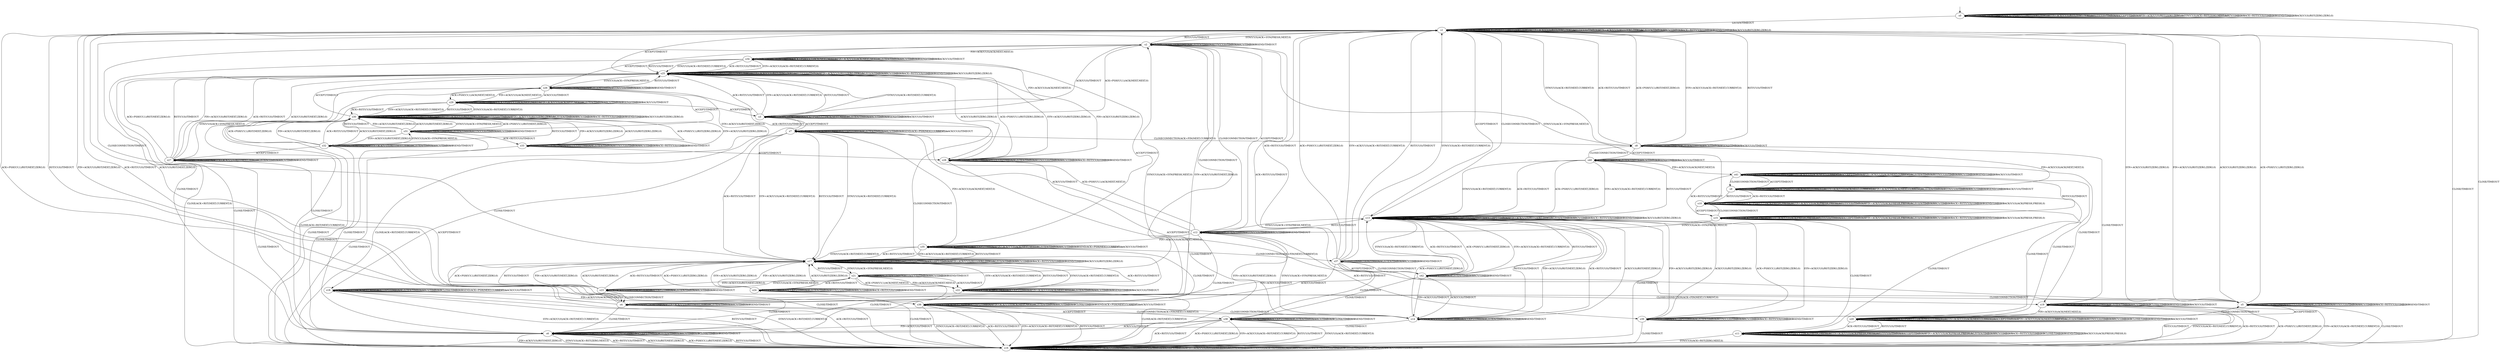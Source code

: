 digraph h8 {
s0 [label="s0"];
s1 [label="s1"];
s16 [label="s16"];
s2 [label="s2"];
s13 [label="s13"];
s3 [label="s3"];
s4 [label="s4"];
s5 [label="s5"];
s6 [label="s6"];
s12 [label="s12"];
s34 [label="s34"];
s7 [label="s7"];
s14 [label="s14"];
s25 [label="s25"];
s39 [label="s39"];
s8 [label="s8"];
s17 [label="s17"];
s18 [label="s18"];
s26 [label="s26"];
s35 [label="s35"];
s9 [label="s9"];
s19 [label="s19"];
s21 [label="s21"];
s27 [label="s27"];
s28 [label="s28"];
s29 [label="s29"];
s36 [label="s36"];
s37 [label="s37"];
s40 [label="s40"];
s10 [label="s10"];
s20 [label="s20"];
s22 [label="s22"];
s23 [label="s23"];
s24 [label="s24"];
s30 [label="s30"];
s38 [label="s38"];
s41 [label="s41"];
s42 [label="s42"];
s11 [label="s11"];
s15 [label="s15"];
s31 [label="s31"];
s32 [label="s32"];
s33 [label="s33"];
s0 -> s0 [label="CLOSECONNECTION/TIMEOUT"];
s0 -> s0 [label="ACK+PSH(V,V,1)/RST(ZERO,ZERO,0)"];
s0 -> s0 [label="SYN+ACK(V,V,0)/RST(ZERO,ZERO,0)"];
s0 -> s0 [label="RST(V,V,0)/TIMEOUT"];
s0 -> s0 [label="ACCEPT/TIMEOUT"];
s0 -> s0 [label="FIN+ACK(V,V,0)/RST(ZERO,ZERO,0)"];
s0 -> s1 [label="LISTEN/TIMEOUT"];
s0 -> s0 [label="SYN(V,V,0)/ACK+RST(ZERO,NEXT,0)"];
s0 -> s0 [label="RCV/TIMEOUT"];
s0 -> s0 [label="ACK+RST(V,V,0)/TIMEOUT"];
s0 -> s16 [label="CLOSE/TIMEOUT"];
s0 -> s0 [label="SEND/TIMEOUT"];
s0 -> s0 [label="ACK(V,V,0)/RST(ZERO,ZERO,0)"];
s1 -> s1 [label="CLOSECONNECTION/TIMEOUT"];
s1 -> s1 [label="ACK+PSH(V,V,1)/RST(ZERO,ZERO,0)"];
s1 -> s1 [label="SYN+ACK(V,V,0)/RST(ZERO,ZERO,0)"];
s1 -> s1 [label="RST(V,V,0)/TIMEOUT"];
s1 -> s13 [label="ACCEPT/TIMEOUT"];
s1 -> s1 [label="FIN+ACK(V,V,0)/RST(ZERO,ZERO,0)"];
s1 -> s1 [label="LISTEN/TIMEOUT"];
s1 -> s2 [label="SYN(V,V,0)/ACK+SYN(FRESH,NEXT,0)"];
s1 -> s1 [label="RCV/TIMEOUT"];
s1 -> s1 [label="ACK+RST(V,V,0)/TIMEOUT"];
s1 -> s16 [label="CLOSE/TIMEOUT"];
s1 -> s1 [label="SEND/TIMEOUT"];
s1 -> s1 [label="ACK(V,V,0)/RST(ZERO,ZERO,0)"];
s16 -> s16 [label="CLOSECONNECTION/TIMEOUT"];
s16 -> s16 [label="ACK+PSH(V,V,1)/RST(ZERO,ZERO,0)"];
s16 -> s16 [label="SYN+ACK(V,V,0)/RST(ZERO,ZERO,0)"];
s16 -> s16 [label="RST(V,V,0)/TIMEOUT"];
s16 -> s16 [label="ACCEPT/TIMEOUT"];
s16 -> s16 [label="FIN+ACK(V,V,0)/RST(ZERO,ZERO,0)"];
s16 -> s16 [label="LISTEN/TIMEOUT"];
s16 -> s16 [label="SYN(V,V,0)/ACK+RST(ZERO,NEXT,0)"];
s16 -> s16 [label="RCV/TIMEOUT"];
s16 -> s16 [label="ACK+RST(V,V,0)/TIMEOUT"];
s16 -> s16 [label="CLOSE/TIMEOUT"];
s16 -> s16 [label="SEND/TIMEOUT"];
s16 -> s16 [label="ACK(V,V,0)/RST(ZERO,ZERO,0)"];
s2 -> s2 [label="CLOSECONNECTION/TIMEOUT"];
s2 -> s3 [label="ACK+PSH(V,V,1)/ACK(NEXT,NEXT,0)"];
s2 -> s4 [label="SYN+ACK(V,V,0)/RST(NEXT,ZERO,0)"];
s2 -> s1 [label="RST(V,V,0)/TIMEOUT"];
s2 -> s12 [label="ACCEPT/TIMEOUT"];
s2 -> s34 [label="FIN+ACK(V,V,0)/ACK(NEXT,NEXT,0)"];
s2 -> s2 [label="LISTEN/TIMEOUT"];
s2 -> s2 [label="SYN(V,V,0)/TIMEOUT"];
s2 -> s2 [label="RCV/TIMEOUT"];
s2 -> s5 [label="ACK+RST(V,V,0)/TIMEOUT"];
s2 -> s6 [label="CLOSE/TIMEOUT"];
s2 -> s2 [label="SEND/TIMEOUT"];
s2 -> s3 [label="ACK(V,V,0)/TIMEOUT"];
s13 -> s1 [label="CLOSECONNECTION/TIMEOUT"];
s13 -> s13 [label="ACK+PSH(V,V,1)/RST(ZERO,ZERO,0)"];
s13 -> s13 [label="SYN+ACK(V,V,0)/RST(ZERO,ZERO,0)"];
s13 -> s13 [label="RST(V,V,0)/TIMEOUT"];
s13 -> s13 [label="ACCEPT/TIMEOUT"];
s13 -> s13 [label="FIN+ACK(V,V,0)/RST(ZERO,ZERO,0)"];
s13 -> s13 [label="LISTEN/TIMEOUT"];
s13 -> s12 [label="SYN(V,V,0)/ACK+SYN(FRESH,NEXT,0)"];
s13 -> s13 [label="RCV/TIMEOUT"];
s13 -> s13 [label="ACK+RST(V,V,0)/TIMEOUT"];
s13 -> s16 [label="CLOSE/TIMEOUT"];
s13 -> s13 [label="SEND/TIMEOUT"];
s13 -> s13 [label="ACK(V,V,0)/RST(ZERO,ZERO,0)"];
s3 -> s3 [label="CLOSECONNECTION/TIMEOUT"];
s3 -> s3 [label="ACK+PSH(V,V,1)/ACK(NEXT,NEXT,0)"];
s3 -> s25 [label="SYN+ACK(V,V,0)/ACK+RST(NEXT,CURRENT,0)"];
s3 -> s25 [label="RST(V,V,0)/TIMEOUT"];
s3 -> s7 [label="ACCEPT/TIMEOUT"];
s3 -> s34 [label="FIN+ACK(V,V,0)/ACK(NEXT,NEXT,0)"];
s3 -> s3 [label="LISTEN/TIMEOUT"];
s3 -> s25 [label="SYN(V,V,0)/ACK+RST(NEXT,CURRENT,0)"];
s3 -> s3 [label="RCV/TIMEOUT"];
s3 -> s25 [label="ACK+RST(V,V,0)/TIMEOUT"];
s3 -> s16 [label="CLOSE/ACK+RST(NEXT,CURRENT,0)"];
s3 -> s3 [label="SEND/TIMEOUT"];
s3 -> s3 [label="ACK(V,V,0)/TIMEOUT"];
s4 -> s4 [label="CLOSECONNECTION/TIMEOUT"];
s4 -> s1 [label="ACK+PSH(V,V,1)/RST(NEXT,ZERO,0)"];
s4 -> s4 [label="SYN+ACK(V,V,0)/RST(NEXT,ZERO,0)"];
s4 -> s1 [label="RST(V,V,0)/TIMEOUT"];
s4 -> s14 [label="ACCEPT/TIMEOUT"];
s4 -> s1 [label="FIN+ACK(V,V,0)/RST(NEXT,ZERO,0)"];
s4 -> s4 [label="LISTEN/TIMEOUT"];
s4 -> s2 [label="SYN(V,V,0)/ACK+SYN(FRESH,NEXT,0)"];
s4 -> s4 [label="RCV/TIMEOUT"];
s4 -> s1 [label="ACK+RST(V,V,0)/TIMEOUT"];
s4 -> s6 [label="CLOSE/TIMEOUT"];
s4 -> s4 [label="SEND/TIMEOUT"];
s4 -> s1 [label="ACK(V,V,0)/RST(NEXT,ZERO,0)"];
s5 -> s5 [label="CLOSECONNECTION/TIMEOUT"];
s5 -> s1 [label="ACK+PSH(V,V,1)/RST(ZERO,ZERO,0)"];
s5 -> s1 [label="SYN+ACK(V,V,0)/RST(ZERO,ZERO,0)"];
s5 -> s5 [label="RST(V,V,0)/TIMEOUT"];
s5 -> s39 [label="ACCEPT/TIMEOUT"];
s5 -> s1 [label="FIN+ACK(V,V,0)/RST(ZERO,ZERO,0)"];
s5 -> s5 [label="LISTEN/TIMEOUT"];
s5 -> s5 [label="SYN(V,V,0)/TIMEOUT"];
s5 -> s5 [label="RCV/TIMEOUT"];
s5 -> s5 [label="ACK+RST(V,V,0)/TIMEOUT"];
s5 -> s16 [label="CLOSE/TIMEOUT"];
s5 -> s5 [label="SEND/TIMEOUT"];
s5 -> s1 [label="ACK(V,V,0)/RST(ZERO,ZERO,0)"];
s6 -> s6 [label="CLOSECONNECTION/TIMEOUT"];
s6 -> s16 [label="ACK+PSH(V,V,1)/RST(NEXT,ZERO,0)"];
s6 -> s6 [label="SYN+ACK(V,V,0)/RST(NEXT,ZERO,0)"];
s6 -> s16 [label="RST(V,V,0)/TIMEOUT"];
s6 -> s6 [label="ACCEPT/TIMEOUT"];
s6 -> s16 [label="FIN+ACK(V,V,0)/RST(NEXT,ZERO,0)"];
s6 -> s6 [label="LISTEN/TIMEOUT"];
s6 -> s16 [label="SYN(V,V,0)/ACK+RST(ZERO,NEXT,0)"];
s6 -> s6 [label="RCV/TIMEOUT"];
s6 -> s16 [label="ACK+RST(V,V,0)/TIMEOUT"];
s6 -> s6 [label="CLOSE/TIMEOUT"];
s6 -> s6 [label="SEND/TIMEOUT"];
s6 -> s16 [label="ACK(V,V,0)/RST(NEXT,ZERO,0)"];
s12 -> s2 [label="CLOSECONNECTION/TIMEOUT"];
s12 -> s7 [label="ACK+PSH(V,V,1)/ACK(NEXT,NEXT,0)"];
s12 -> s14 [label="SYN+ACK(V,V,0)/RST(NEXT,ZERO,0)"];
s12 -> s13 [label="RST(V,V,0)/TIMEOUT"];
s12 -> s12 [label="ACCEPT/TIMEOUT"];
s12 -> s35 [label="FIN+ACK(V,V,0)/ACK(NEXT,NEXT,0)"];
s12 -> s12 [label="LISTEN/TIMEOUT"];
s12 -> s12 [label="SYN(V,V,0)/TIMEOUT"];
s12 -> s12 [label="RCV/TIMEOUT"];
s12 -> s39 [label="ACK+RST(V,V,0)/TIMEOUT"];
s12 -> s6 [label="CLOSE/TIMEOUT"];
s12 -> s12 [label="SEND/TIMEOUT"];
s12 -> s7 [label="ACK(V,V,0)/TIMEOUT"];
s34 -> s34 [label="CLOSECONNECTION/TIMEOUT"];
s34 -> s34 [label="ACK+PSH(V,V,1)/ACK(NEXT,NEXT,0)"];
s34 -> s25 [label="SYN+ACK(V,V,0)/ACK+RST(NEXT,CURRENT,0)"];
s34 -> s25 [label="RST(V,V,0)/TIMEOUT"];
s34 -> s35 [label="ACCEPT/TIMEOUT"];
s34 -> s34 [label="FIN+ACK(V,V,0)/ACK(NEXT,NEXT,0)"];
s34 -> s34 [label="LISTEN/TIMEOUT"];
s34 -> s25 [label="SYN(V,V,0)/ACK+RST(NEXT,CURRENT,0)"];
s34 -> s34 [label="RCV/TIMEOUT"];
s34 -> s25 [label="ACK+RST(V,V,0)/TIMEOUT"];
s34 -> s16 [label="CLOSE/ACK+RST(NEXT,CURRENT,0)"];
s34 -> s34 [label="SEND/TIMEOUT"];
s34 -> s34 [label="ACK(V,V,0)/TIMEOUT"];
s7 -> s8 [label="CLOSECONNECTION/ACK+FIN(NEXT,CURRENT,0)"];
s7 -> s7 [label="ACK+PSH(V,V,1)/ACK(NEXT,NEXT,0)"];
s7 -> s17 [label="SYN+ACK(V,V,0)/ACK+RST(NEXT,CURRENT,0)"];
s7 -> s17 [label="RST(V,V,0)/TIMEOUT"];
s7 -> s7 [label="ACCEPT/TIMEOUT"];
s7 -> s35 [label="FIN+ACK(V,V,0)/ACK(NEXT,NEXT,0)"];
s7 -> s7 [label="LISTEN/TIMEOUT"];
s7 -> s17 [label="SYN(V,V,0)/ACK+RST(NEXT,CURRENT,0)"];
s7 -> s7 [label="RCV/TIMEOUT"];
s7 -> s17 [label="ACK+RST(V,V,0)/TIMEOUT"];
s7 -> s18 [label="CLOSE/TIMEOUT"];
s7 -> s7 [label="SEND/ACK+PSH(NEXT,CURRENT,1)"];
s7 -> s7 [label="ACK(V,V,0)/TIMEOUT"];
s14 -> s4 [label="CLOSECONNECTION/TIMEOUT"];
s14 -> s13 [label="ACK+PSH(V,V,1)/RST(NEXT,ZERO,0)"];
s14 -> s14 [label="SYN+ACK(V,V,0)/RST(NEXT,ZERO,0)"];
s14 -> s13 [label="RST(V,V,0)/TIMEOUT"];
s14 -> s14 [label="ACCEPT/TIMEOUT"];
s14 -> s13 [label="FIN+ACK(V,V,0)/RST(NEXT,ZERO,0)"];
s14 -> s14 [label="LISTEN/TIMEOUT"];
s14 -> s12 [label="SYN(V,V,0)/ACK+SYN(FRESH,NEXT,0)"];
s14 -> s14 [label="RCV/TIMEOUT"];
s14 -> s13 [label="ACK+RST(V,V,0)/TIMEOUT"];
s14 -> s6 [label="CLOSE/TIMEOUT"];
s14 -> s14 [label="SEND/TIMEOUT"];
s14 -> s13 [label="ACK(V,V,0)/RST(NEXT,ZERO,0)"];
s25 -> s25 [label="CLOSECONNECTION/TIMEOUT"];
s25 -> s25 [label="ACK+PSH(V,V,1)/RST(ZERO,ZERO,0)"];
s25 -> s25 [label="SYN+ACK(V,V,0)/RST(ZERO,ZERO,0)"];
s25 -> s25 [label="RST(V,V,0)/TIMEOUT"];
s25 -> s1 [label="ACCEPT/TIMEOUT"];
s25 -> s25 [label="FIN+ACK(V,V,0)/RST(ZERO,ZERO,0)"];
s25 -> s25 [label="LISTEN/TIMEOUT"];
s25 -> s26 [label="SYN(V,V,0)/ACK+SYN(FRESH,NEXT,0)"];
s25 -> s25 [label="RCV/TIMEOUT"];
s25 -> s25 [label="ACK+RST(V,V,0)/TIMEOUT"];
s25 -> s16 [label="CLOSE/TIMEOUT"];
s25 -> s25 [label="SEND/TIMEOUT"];
s25 -> s25 [label="ACK(V,V,0)/RST(ZERO,ZERO,0)"];
s39 -> s5 [label="CLOSECONNECTION/TIMEOUT"];
s39 -> s13 [label="ACK+PSH(V,V,1)/RST(ZERO,ZERO,0)"];
s39 -> s13 [label="SYN+ACK(V,V,0)/RST(ZERO,ZERO,0)"];
s39 -> s39 [label="RST(V,V,0)/TIMEOUT"];
s39 -> s39 [label="ACCEPT/TIMEOUT"];
s39 -> s13 [label="FIN+ACK(V,V,0)/RST(ZERO,ZERO,0)"];
s39 -> s39 [label="LISTEN/TIMEOUT"];
s39 -> s39 [label="SYN(V,V,0)/TIMEOUT"];
s39 -> s39 [label="RCV/TIMEOUT"];
s39 -> s39 [label="ACK+RST(V,V,0)/TIMEOUT"];
s39 -> s16 [label="CLOSE/TIMEOUT"];
s39 -> s39 [label="SEND/TIMEOUT"];
s39 -> s13 [label="ACK(V,V,0)/RST(ZERO,ZERO,0)"];
s8 -> s8 [label="CLOSECONNECTION/TIMEOUT"];
s8 -> s1 [label="ACK+PSH(V,V,1)/RST(NEXT,ZERO,0)"];
s8 -> s1 [label="SYN+ACK(V,V,0)/ACK+RST(NEXT,CURRENT,0)"];
s8 -> s1 [label="RST(V,V,0)/TIMEOUT"];
s8 -> s40 [label="ACCEPT/TIMEOUT"];
s8 -> s9 [label="FIN+ACK(V,V,0)/ACK(NEXT,NEXT,0)"];
s8 -> s8 [label="LISTEN/TIMEOUT"];
s8 -> s1 [label="SYN(V,V,0)/ACK+RST(NEXT,CURRENT,0)"];
s8 -> s8 [label="RCV/TIMEOUT"];
s8 -> s1 [label="ACK+RST(V,V,0)/TIMEOUT"];
s8 -> s19 [label="CLOSE/TIMEOUT"];
s8 -> s8 [label="SEND/TIMEOUT"];
s8 -> s8 [label="ACK(V,V,0)/TIMEOUT"];
s17 -> s1 [label="CLOSECONNECTION/TIMEOUT"];
s17 -> s17 [label="ACK+PSH(V,V,1)/RST(ZERO,ZERO,0)"];
s17 -> s17 [label="SYN+ACK(V,V,0)/RST(ZERO,ZERO,0)"];
s17 -> s17 [label="RST(V,V,0)/TIMEOUT"];
s17 -> s17 [label="ACCEPT/TIMEOUT"];
s17 -> s17 [label="FIN+ACK(V,V,0)/RST(ZERO,ZERO,0)"];
s17 -> s17 [label="LISTEN/TIMEOUT"];
s17 -> s21 [label="SYN(V,V,0)/ACK+SYN(FRESH,NEXT,0)"];
s17 -> s17 [label="RCV/TIMEOUT"];
s17 -> s17 [label="ACK+RST(V,V,0)/TIMEOUT"];
s17 -> s16 [label="CLOSE/TIMEOUT"];
s17 -> s17 [label="SEND/TIMEOUT"];
s17 -> s17 [label="ACK(V,V,0)/RST(ZERO,ZERO,0)"];
s18 -> s19 [label="CLOSECONNECTION/ACK+FIN(NEXT,CURRENT,0)"];
s18 -> s18 [label="ACK+PSH(V,V,1)/ACK(NEXT,NEXT,0)"];
s18 -> s16 [label="SYN+ACK(V,V,0)/ACK+RST(NEXT,CURRENT,0)"];
s18 -> s16 [label="RST(V,V,0)/TIMEOUT"];
s18 -> s18 [label="ACCEPT/TIMEOUT"];
s18 -> s36 [label="FIN+ACK(V,V,0)/ACK(NEXT,NEXT,0)"];
s18 -> s18 [label="LISTEN/TIMEOUT"];
s18 -> s16 [label="SYN(V,V,0)/ACK+RST(NEXT,CURRENT,0)"];
s18 -> s18 [label="RCV/TIMEOUT"];
s18 -> s16 [label="ACK+RST(V,V,0)/TIMEOUT"];
s18 -> s18 [label="CLOSE/TIMEOUT"];
s18 -> s18 [label="SEND/ACK+PSH(NEXT,CURRENT,1)"];
s18 -> s18 [label="ACK(V,V,0)/TIMEOUT"];
s26 -> s26 [label="CLOSECONNECTION/TIMEOUT"];
s26 -> s29 [label="ACK+PSH(V,V,1)/ACK(NEXT,NEXT,0)"];
s26 -> s27 [label="SYN+ACK(V,V,0)/RST(NEXT,ZERO,0)"];
s26 -> s25 [label="RST(V,V,0)/TIMEOUT"];
s26 -> s2 [label="ACCEPT/TIMEOUT"];
s26 -> s29 [label="FIN+ACK(V,V,0)/ACK(NEXT,NEXT,0)"];
s26 -> s26 [label="LISTEN/TIMEOUT"];
s26 -> s26 [label="SYN(V,V,0)/TIMEOUT"];
s26 -> s26 [label="RCV/TIMEOUT"];
s26 -> s28 [label="ACK+RST(V,V,0)/TIMEOUT"];
s26 -> s6 [label="CLOSE/TIMEOUT"];
s26 -> s26 [label="SEND/TIMEOUT"];
s26 -> s29 [label="ACK(V,V,0)/TIMEOUT"];
s35 -> s37 [label="CLOSECONNECTION/ACK+FIN(NEXT,CURRENT,0)"];
s35 -> s35 [label="ACK+PSH(V,V,1)/ACK(NEXT,NEXT,0)"];
s35 -> s17 [label="SYN+ACK(V,V,0)/ACK+RST(NEXT,CURRENT,0)"];
s35 -> s17 [label="RST(V,V,0)/TIMEOUT"];
s35 -> s35 [label="ACCEPT/TIMEOUT"];
s35 -> s35 [label="FIN+ACK(V,V,0)/ACK(NEXT,NEXT,0)"];
s35 -> s35 [label="LISTEN/TIMEOUT"];
s35 -> s17 [label="SYN(V,V,0)/ACK+RST(NEXT,CURRENT,0)"];
s35 -> s35 [label="RCV/TIMEOUT"];
s35 -> s17 [label="ACK+RST(V,V,0)/TIMEOUT"];
s35 -> s36 [label="CLOSE/TIMEOUT"];
s35 -> s35 [label="SEND/ACK+PSH(NEXT,CURRENT,1)"];
s35 -> s35 [label="ACK(V,V,0)/TIMEOUT"];
s9 -> s9 [label="CLOSECONNECTION/TIMEOUT"];
s9 -> s9 [label="ACK+PSH(V,V,1)/ACK(NEXT,CURRENT,0)"];
s9 -> s9 [label="SYN+ACK(V,V,0)/ACK(NEXT,CURRENT,0)"];
s9 -> s10 [label="RST(V,V,0)/TIMEOUT"];
s9 -> s41 [label="ACCEPT/TIMEOUT"];
s9 -> s9 [label="FIN+ACK(V,V,0)/ACK(NEXT,CURRENT,0)"];
s9 -> s9 [label="LISTEN/TIMEOUT"];
s9 -> s9 [label="SYN(V,V,0)/TIMEOUT"];
s9 -> s9 [label="RCV/TIMEOUT"];
s9 -> s10 [label="ACK+RST(V,V,0)/TIMEOUT"];
s9 -> s20 [label="CLOSE/TIMEOUT"];
s9 -> s9 [label="SEND/TIMEOUT"];
s9 -> s9 [label="ACK(V,V,0)/TIMEOUT"];
s19 -> s19 [label="CLOSECONNECTION/TIMEOUT"];
s19 -> s16 [label="ACK+PSH(V,V,1)/RST(NEXT,ZERO,0)"];
s19 -> s16 [label="SYN+ACK(V,V,0)/ACK+RST(NEXT,CURRENT,0)"];
s19 -> s16 [label="RST(V,V,0)/TIMEOUT"];
s19 -> s19 [label="ACCEPT/TIMEOUT"];
s19 -> s20 [label="FIN+ACK(V,V,0)/ACK(NEXT,NEXT,0)"];
s19 -> s19 [label="LISTEN/TIMEOUT"];
s19 -> s16 [label="SYN(V,V,0)/ACK+RST(NEXT,CURRENT,0)"];
s19 -> s19 [label="RCV/TIMEOUT"];
s19 -> s16 [label="ACK+RST(V,V,0)/TIMEOUT"];
s19 -> s19 [label="CLOSE/TIMEOUT"];
s19 -> s19 [label="SEND/TIMEOUT"];
s19 -> s19 [label="ACK(V,V,0)/TIMEOUT"];
s21 -> s2 [label="CLOSECONNECTION/TIMEOUT"];
s21 -> s22 [label="ACK+PSH(V,V,1)/ACK(NEXT,NEXT,0)"];
s21 -> s23 [label="SYN+ACK(V,V,0)/RST(NEXT,ZERO,0)"];
s21 -> s17 [label="RST(V,V,0)/TIMEOUT"];
s21 -> s21 [label="ACCEPT/TIMEOUT"];
s21 -> s22 [label="FIN+ACK(V,V,0)/ACK(NEXT,NEXT,0)"];
s21 -> s21 [label="LISTEN/TIMEOUT"];
s21 -> s21 [label="SYN(V,V,0)/TIMEOUT"];
s21 -> s21 [label="RCV/TIMEOUT"];
s21 -> s24 [label="ACK+RST(V,V,0)/TIMEOUT"];
s21 -> s6 [label="CLOSE/TIMEOUT"];
s21 -> s21 [label="SEND/TIMEOUT"];
s21 -> s22 [label="ACK(V,V,0)/TIMEOUT"];
s27 -> s27 [label="CLOSECONNECTION/TIMEOUT"];
s27 -> s25 [label="ACK+PSH(V,V,1)/RST(NEXT,ZERO,0)"];
s27 -> s27 [label="SYN+ACK(V,V,0)/RST(NEXT,ZERO,0)"];
s27 -> s25 [label="RST(V,V,0)/TIMEOUT"];
s27 -> s4 [label="ACCEPT/TIMEOUT"];
s27 -> s25 [label="FIN+ACK(V,V,0)/RST(NEXT,ZERO,0)"];
s27 -> s27 [label="LISTEN/TIMEOUT"];
s27 -> s26 [label="SYN(V,V,0)/ACK+SYN(FRESH,NEXT,0)"];
s27 -> s27 [label="RCV/TIMEOUT"];
s27 -> s25 [label="ACK+RST(V,V,0)/TIMEOUT"];
s27 -> s6 [label="CLOSE/TIMEOUT"];
s27 -> s27 [label="SEND/TIMEOUT"];
s27 -> s25 [label="ACK(V,V,0)/RST(NEXT,ZERO,0)"];
s28 -> s28 [label="CLOSECONNECTION/TIMEOUT"];
s28 -> s25 [label="ACK+PSH(V,V,1)/RST(ZERO,ZERO,0)"];
s28 -> s25 [label="SYN+ACK(V,V,0)/RST(ZERO,ZERO,0)"];
s28 -> s28 [label="RST(V,V,0)/TIMEOUT"];
s28 -> s5 [label="ACCEPT/TIMEOUT"];
s28 -> s25 [label="FIN+ACK(V,V,0)/RST(ZERO,ZERO,0)"];
s28 -> s28 [label="LISTEN/TIMEOUT"];
s28 -> s28 [label="SYN(V,V,0)/TIMEOUT"];
s28 -> s28 [label="RCV/TIMEOUT"];
s28 -> s28 [label="ACK+RST(V,V,0)/TIMEOUT"];
s28 -> s16 [label="CLOSE/TIMEOUT"];
s28 -> s28 [label="SEND/TIMEOUT"];
s28 -> s25 [label="ACK(V,V,0)/RST(ZERO,ZERO,0)"];
s29 -> s29 [label="CLOSECONNECTION/TIMEOUT"];
s29 -> s29 [label="ACK+PSH(V,V,1)/ACK(NEXT,NEXT,0)"];
s29 -> s30 [label="SYN+ACK(V,V,0)/ACK+RST(NEXT,CURRENT,0)"];
s29 -> s30 [label="RST(V,V,0)/TIMEOUT"];
s29 -> s3 [label="ACCEPT/TIMEOUT"];
s29 -> s29 [label="FIN+ACK(V,V,0)/ACK(NEXT,NEXT,0)"];
s29 -> s29 [label="LISTEN/TIMEOUT"];
s29 -> s30 [label="SYN(V,V,0)/ACK+RST(NEXT,CURRENT,0)"];
s29 -> s29 [label="RCV/TIMEOUT"];
s29 -> s30 [label="ACK+RST(V,V,0)/TIMEOUT"];
s29 -> s16 [label="CLOSE/ACK+RST(NEXT,CURRENT,0)"];
s29 -> s29 [label="SEND/TIMEOUT"];
s29 -> s29 [label="ACK(V,V,0)/TIMEOUT"];
s36 -> s38 [label="CLOSECONNECTION/ACK+FIN(NEXT,CURRENT,0)"];
s36 -> s36 [label="ACK+PSH(V,V,1)/ACK(NEXT,NEXT,0)"];
s36 -> s16 [label="SYN+ACK(V,V,0)/ACK+RST(NEXT,CURRENT,0)"];
s36 -> s16 [label="RST(V,V,0)/TIMEOUT"];
s36 -> s36 [label="ACCEPT/TIMEOUT"];
s36 -> s36 [label="FIN+ACK(V,V,0)/ACK(NEXT,NEXT,0)"];
s36 -> s36 [label="LISTEN/TIMEOUT"];
s36 -> s16 [label="SYN(V,V,0)/ACK+RST(NEXT,CURRENT,0)"];
s36 -> s36 [label="RCV/TIMEOUT"];
s36 -> s16 [label="ACK+RST(V,V,0)/TIMEOUT"];
s36 -> s36 [label="CLOSE/TIMEOUT"];
s36 -> s36 [label="SEND/ACK+PSH(NEXT,CURRENT,1)"];
s36 -> s36 [label="ACK(V,V,0)/TIMEOUT"];
s37 -> s37 [label="CLOSECONNECTION/TIMEOUT"];
s37 -> s1 [label="ACK+PSH(V,V,1)/RST(NEXT,ZERO,0)"];
s37 -> s1 [label="SYN+ACK(V,V,0)/ACK+RST(NEXT,CURRENT,0)"];
s37 -> s1 [label="RST(V,V,0)/TIMEOUT"];
s37 -> s42 [label="ACCEPT/TIMEOUT"];
s37 -> s4 [label="FIN+ACK(V,V,0)/TIMEOUT"];
s37 -> s37 [label="LISTEN/TIMEOUT"];
s37 -> s1 [label="SYN(V,V,0)/ACK+RST(NEXT,CURRENT,0)"];
s37 -> s37 [label="RCV/TIMEOUT"];
s37 -> s1 [label="ACK+RST(V,V,0)/TIMEOUT"];
s37 -> s38 [label="CLOSE/TIMEOUT"];
s37 -> s37 [label="SEND/TIMEOUT"];
s37 -> s4 [label="ACK(V,V,0)/TIMEOUT"];
s40 -> s8 [label="CLOSECONNECTION/TIMEOUT"];
s40 -> s13 [label="ACK+PSH(V,V,1)/RST(NEXT,ZERO,0)"];
s40 -> s13 [label="SYN+ACK(V,V,0)/ACK+RST(NEXT,CURRENT,0)"];
s40 -> s13 [label="RST(V,V,0)/TIMEOUT"];
s40 -> s40 [label="ACCEPT/TIMEOUT"];
s40 -> s41 [label="FIN+ACK(V,V,0)/ACK(NEXT,NEXT,0)"];
s40 -> s40 [label="LISTEN/TIMEOUT"];
s40 -> s13 [label="SYN(V,V,0)/ACK+RST(NEXT,CURRENT,0)"];
s40 -> s40 [label="RCV/TIMEOUT"];
s40 -> s13 [label="ACK+RST(V,V,0)/TIMEOUT"];
s40 -> s19 [label="CLOSE/TIMEOUT"];
s40 -> s40 [label="SEND/TIMEOUT"];
s40 -> s40 [label="ACK(V,V,0)/TIMEOUT"];
s10 -> s10 [label="CLOSECONNECTION/TIMEOUT"];
s10 -> s10 [label="ACK+PSH(V,V,1)/ACK(FRESH,FRESH,0)"];
s10 -> s10 [label="SYN+ACK(V,V,0)/ACK(FRESH,FRESH,0)"];
s10 -> s10 [label="RST(V,V,0)/TIMEOUT"];
s10 -> s15 [label="ACCEPT/TIMEOUT"];
s10 -> s10 [label="FIN+ACK(V,V,0)/ACK(FRESH,FRESH,0)"];
s10 -> s10 [label="LISTEN/TIMEOUT"];
s10 -> s2 [label="SYN(V,V,0)/ACK+SYN(FRESH,NEXT,0)"];
s10 -> s10 [label="RCV/TIMEOUT"];
s10 -> s10 [label="ACK+RST(V,V,0)/TIMEOUT"];
s10 -> s11 [label="CLOSE/TIMEOUT"];
s10 -> s10 [label="SEND/TIMEOUT"];
s10 -> s10 [label="ACK(V,V,0)/ACK(FRESH,FRESH,0)"];
s20 -> s20 [label="CLOSECONNECTION/TIMEOUT"];
s20 -> s20 [label="ACK+PSH(V,V,1)/ACK(NEXT,CURRENT,0)"];
s20 -> s20 [label="SYN+ACK(V,V,0)/ACK(NEXT,CURRENT,0)"];
s20 -> s11 [label="RST(V,V,0)/TIMEOUT"];
s20 -> s20 [label="ACCEPT/TIMEOUT"];
s20 -> s20 [label="FIN+ACK(V,V,0)/ACK(NEXT,CURRENT,0)"];
s20 -> s20 [label="LISTEN/TIMEOUT"];
s20 -> s20 [label="SYN(V,V,0)/TIMEOUT"];
s20 -> s20 [label="RCV/TIMEOUT"];
s20 -> s11 [label="ACK+RST(V,V,0)/TIMEOUT"];
s20 -> s20 [label="CLOSE/TIMEOUT"];
s20 -> s20 [label="SEND/TIMEOUT"];
s20 -> s20 [label="ACK(V,V,0)/TIMEOUT"];
s22 -> s3 [label="CLOSECONNECTION/TIMEOUT"];
s22 -> s22 [label="ACK+PSH(V,V,1)/ACK(NEXT,NEXT,0)"];
s22 -> s17 [label="SYN+ACK(V,V,0)/ACK+RST(NEXT,CURRENT,0)"];
s22 -> s17 [label="RST(V,V,0)/TIMEOUT"];
s22 -> s22 [label="ACCEPT/TIMEOUT"];
s22 -> s22 [label="FIN+ACK(V,V,0)/ACK(NEXT,NEXT,0)"];
s22 -> s22 [label="LISTEN/TIMEOUT"];
s22 -> s17 [label="SYN(V,V,0)/ACK+RST(NEXT,CURRENT,0)"];
s22 -> s22 [label="RCV/TIMEOUT"];
s22 -> s17 [label="ACK+RST(V,V,0)/TIMEOUT"];
s22 -> s16 [label="CLOSE/ACK+RST(NEXT,CURRENT,0)"];
s22 -> s22 [label="SEND/TIMEOUT"];
s22 -> s22 [label="ACK(V,V,0)/TIMEOUT"];
s23 -> s4 [label="CLOSECONNECTION/TIMEOUT"];
s23 -> s17 [label="ACK+PSH(V,V,1)/RST(NEXT,ZERO,0)"];
s23 -> s23 [label="SYN+ACK(V,V,0)/RST(NEXT,ZERO,0)"];
s23 -> s17 [label="RST(V,V,0)/TIMEOUT"];
s23 -> s23 [label="ACCEPT/TIMEOUT"];
s23 -> s17 [label="FIN+ACK(V,V,0)/RST(NEXT,ZERO,0)"];
s23 -> s23 [label="LISTEN/TIMEOUT"];
s23 -> s21 [label="SYN(V,V,0)/ACK+SYN(FRESH,NEXT,0)"];
s23 -> s23 [label="RCV/TIMEOUT"];
s23 -> s17 [label="ACK+RST(V,V,0)/TIMEOUT"];
s23 -> s6 [label="CLOSE/TIMEOUT"];
s23 -> s23 [label="SEND/TIMEOUT"];
s23 -> s17 [label="ACK(V,V,0)/RST(NEXT,ZERO,0)"];
s24 -> s5 [label="CLOSECONNECTION/TIMEOUT"];
s24 -> s17 [label="ACK+PSH(V,V,1)/RST(ZERO,ZERO,0)"];
s24 -> s17 [label="SYN+ACK(V,V,0)/RST(ZERO,ZERO,0)"];
s24 -> s24 [label="RST(V,V,0)/TIMEOUT"];
s24 -> s24 [label="ACCEPT/TIMEOUT"];
s24 -> s17 [label="FIN+ACK(V,V,0)/RST(ZERO,ZERO,0)"];
s24 -> s24 [label="LISTEN/TIMEOUT"];
s24 -> s24 [label="SYN(V,V,0)/TIMEOUT"];
s24 -> s24 [label="RCV/TIMEOUT"];
s24 -> s24 [label="ACK+RST(V,V,0)/TIMEOUT"];
s24 -> s16 [label="CLOSE/TIMEOUT"];
s24 -> s24 [label="SEND/TIMEOUT"];
s24 -> s17 [label="ACK(V,V,0)/RST(ZERO,ZERO,0)"];
s30 -> s30 [label="CLOSECONNECTION/TIMEOUT"];
s30 -> s30 [label="ACK+PSH(V,V,1)/RST(ZERO,ZERO,0)"];
s30 -> s30 [label="SYN+ACK(V,V,0)/RST(ZERO,ZERO,0)"];
s30 -> s30 [label="RST(V,V,0)/TIMEOUT"];
s30 -> s25 [label="ACCEPT/TIMEOUT"];
s30 -> s30 [label="FIN+ACK(V,V,0)/RST(ZERO,ZERO,0)"];
s30 -> s30 [label="LISTEN/TIMEOUT"];
s30 -> s31 [label="SYN(V,V,0)/ACK+SYN(FRESH,NEXT,0)"];
s30 -> s30 [label="RCV/TIMEOUT"];
s30 -> s30 [label="ACK+RST(V,V,0)/TIMEOUT"];
s30 -> s16 [label="CLOSE/TIMEOUT"];
s30 -> s30 [label="SEND/TIMEOUT"];
s30 -> s30 [label="ACK(V,V,0)/RST(ZERO,ZERO,0)"];
s38 -> s38 [label="CLOSECONNECTION/TIMEOUT"];
s38 -> s16 [label="ACK+PSH(V,V,1)/RST(NEXT,ZERO,0)"];
s38 -> s16 [label="SYN+ACK(V,V,0)/ACK+RST(NEXT,CURRENT,0)"];
s38 -> s16 [label="RST(V,V,0)/TIMEOUT"];
s38 -> s38 [label="ACCEPT/TIMEOUT"];
s38 -> s6 [label="FIN+ACK(V,V,0)/TIMEOUT"];
s38 -> s38 [label="LISTEN/TIMEOUT"];
s38 -> s16 [label="SYN(V,V,0)/ACK+RST(NEXT,CURRENT,0)"];
s38 -> s38 [label="RCV/TIMEOUT"];
s38 -> s16 [label="ACK+RST(V,V,0)/TIMEOUT"];
s38 -> s38 [label="CLOSE/TIMEOUT"];
s38 -> s38 [label="SEND/TIMEOUT"];
s38 -> s6 [label="ACK(V,V,0)/TIMEOUT"];
s41 -> s9 [label="CLOSECONNECTION/TIMEOUT"];
s41 -> s41 [label="ACK+PSH(V,V,1)/ACK(NEXT,CURRENT,0)"];
s41 -> s41 [label="SYN+ACK(V,V,0)/ACK(NEXT,CURRENT,0)"];
s41 -> s15 [label="RST(V,V,0)/TIMEOUT"];
s41 -> s41 [label="ACCEPT/TIMEOUT"];
s41 -> s41 [label="FIN+ACK(V,V,0)/ACK(NEXT,CURRENT,0)"];
s41 -> s41 [label="LISTEN/TIMEOUT"];
s41 -> s41 [label="SYN(V,V,0)/TIMEOUT"];
s41 -> s41 [label="RCV/TIMEOUT"];
s41 -> s15 [label="ACK+RST(V,V,0)/TIMEOUT"];
s41 -> s20 [label="CLOSE/TIMEOUT"];
s41 -> s41 [label="SEND/TIMEOUT"];
s41 -> s41 [label="ACK(V,V,0)/TIMEOUT"];
s42 -> s37 [label="CLOSECONNECTION/TIMEOUT"];
s42 -> s13 [label="ACK+PSH(V,V,1)/RST(NEXT,ZERO,0)"];
s42 -> s13 [label="SYN+ACK(V,V,0)/ACK+RST(NEXT,CURRENT,0)"];
s42 -> s13 [label="RST(V,V,0)/TIMEOUT"];
s42 -> s42 [label="ACCEPT/TIMEOUT"];
s42 -> s14 [label="FIN+ACK(V,V,0)/TIMEOUT"];
s42 -> s42 [label="LISTEN/TIMEOUT"];
s42 -> s13 [label="SYN(V,V,0)/ACK+RST(NEXT,CURRENT,0)"];
s42 -> s42 [label="RCV/TIMEOUT"];
s42 -> s13 [label="ACK+RST(V,V,0)/TIMEOUT"];
s42 -> s38 [label="CLOSE/TIMEOUT"];
s42 -> s42 [label="SEND/TIMEOUT"];
s42 -> s14 [label="ACK(V,V,0)/TIMEOUT"];
s11 -> s11 [label="CLOSECONNECTION/TIMEOUT"];
s11 -> s11 [label="ACK+PSH(V,V,1)/ACK(FRESH,FRESH,0)"];
s11 -> s11 [label="SYN+ACK(V,V,0)/ACK(FRESH,FRESH,0)"];
s11 -> s11 [label="RST(V,V,0)/TIMEOUT"];
s11 -> s11 [label="ACCEPT/TIMEOUT"];
s11 -> s11 [label="FIN+ACK(V,V,0)/ACK(FRESH,FRESH,0)"];
s11 -> s11 [label="LISTEN/TIMEOUT"];
s11 -> s16 [label="SYN(V,V,0)/ACK+RST(ZERO,NEXT,0)"];
s11 -> s11 [label="RCV/TIMEOUT"];
s11 -> s11 [label="ACK+RST(V,V,0)/TIMEOUT"];
s11 -> s11 [label="CLOSE/TIMEOUT"];
s11 -> s11 [label="SEND/TIMEOUT"];
s11 -> s11 [label="ACK(V,V,0)/ACK(FRESH,FRESH,0)"];
s15 -> s10 [label="CLOSECONNECTION/TIMEOUT"];
s15 -> s15 [label="ACK+PSH(V,V,1)/ACK(FRESH,FRESH,0)"];
s15 -> s15 [label="SYN+ACK(V,V,0)/ACK(FRESH,FRESH,0)"];
s15 -> s15 [label="RST(V,V,0)/TIMEOUT"];
s15 -> s15 [label="ACCEPT/TIMEOUT"];
s15 -> s15 [label="FIN+ACK(V,V,0)/ACK(FRESH,FRESH,0)"];
s15 -> s15 [label="LISTEN/TIMEOUT"];
s15 -> s12 [label="SYN(V,V,0)/ACK+SYN(FRESH,NEXT,0)"];
s15 -> s15 [label="RCV/TIMEOUT"];
s15 -> s15 [label="ACK+RST(V,V,0)/TIMEOUT"];
s15 -> s11 [label="CLOSE/TIMEOUT"];
s15 -> s15 [label="SEND/TIMEOUT"];
s15 -> s15 [label="ACK(V,V,0)/ACK(FRESH,FRESH,0)"];
s31 -> s31 [label="CLOSECONNECTION/TIMEOUT"];
s31 -> s30 [label="ACK+PSH(V,V,1)/RST(NEXT,ZERO,0)"];
s31 -> s32 [label="SYN+ACK(V,V,0)/RST(NEXT,ZERO,0)"];
s31 -> s30 [label="RST(V,V,0)/TIMEOUT"];
s31 -> s26 [label="ACCEPT/TIMEOUT"];
s31 -> s30 [label="FIN+ACK(V,V,0)/RST(NEXT,ZERO,0)"];
s31 -> s31 [label="LISTEN/TIMEOUT"];
s31 -> s31 [label="SYN(V,V,0)/TIMEOUT"];
s31 -> s31 [label="RCV/TIMEOUT"];
s31 -> s33 [label="ACK+RST(V,V,0)/TIMEOUT"];
s31 -> s6 [label="CLOSE/TIMEOUT"];
s31 -> s31 [label="SEND/TIMEOUT"];
s31 -> s30 [label="ACK(V,V,0)/RST(NEXT,ZERO,0)"];
s32 -> s32 [label="CLOSECONNECTION/TIMEOUT"];
s32 -> s30 [label="ACK+PSH(V,V,1)/RST(NEXT,ZERO,0)"];
s32 -> s32 [label="SYN+ACK(V,V,0)/RST(NEXT,ZERO,0)"];
s32 -> s30 [label="RST(V,V,0)/TIMEOUT"];
s32 -> s27 [label="ACCEPT/TIMEOUT"];
s32 -> s30 [label="FIN+ACK(V,V,0)/RST(NEXT,ZERO,0)"];
s32 -> s32 [label="LISTEN/TIMEOUT"];
s32 -> s31 [label="SYN(V,V,0)/ACK+SYN(FRESH,NEXT,0)"];
s32 -> s32 [label="RCV/TIMEOUT"];
s32 -> s30 [label="ACK+RST(V,V,0)/TIMEOUT"];
s32 -> s6 [label="CLOSE/TIMEOUT"];
s32 -> s32 [label="SEND/TIMEOUT"];
s32 -> s30 [label="ACK(V,V,0)/RST(NEXT,ZERO,0)"];
s33 -> s33 [label="CLOSECONNECTION/TIMEOUT"];
s33 -> s30 [label="ACK+PSH(V,V,1)/RST(ZERO,ZERO,0)"];
s33 -> s30 [label="SYN+ACK(V,V,0)/RST(ZERO,ZERO,0)"];
s33 -> s33 [label="RST(V,V,0)/TIMEOUT"];
s33 -> s28 [label="ACCEPT/TIMEOUT"];
s33 -> s30 [label="FIN+ACK(V,V,0)/RST(ZERO,ZERO,0)"];
s33 -> s33 [label="LISTEN/TIMEOUT"];
s33 -> s33 [label="SYN(V,V,0)/TIMEOUT"];
s33 -> s33 [label="RCV/TIMEOUT"];
s33 -> s33 [label="ACK+RST(V,V,0)/TIMEOUT"];
s33 -> s16 [label="CLOSE/TIMEOUT"];
s33 -> s33 [label="SEND/TIMEOUT"];
s33 -> s30 [label="ACK(V,V,0)/RST(ZERO,ZERO,0)"];
__start0 [shape=none, label=""];
__start0 -> s0 [label=""];
}

